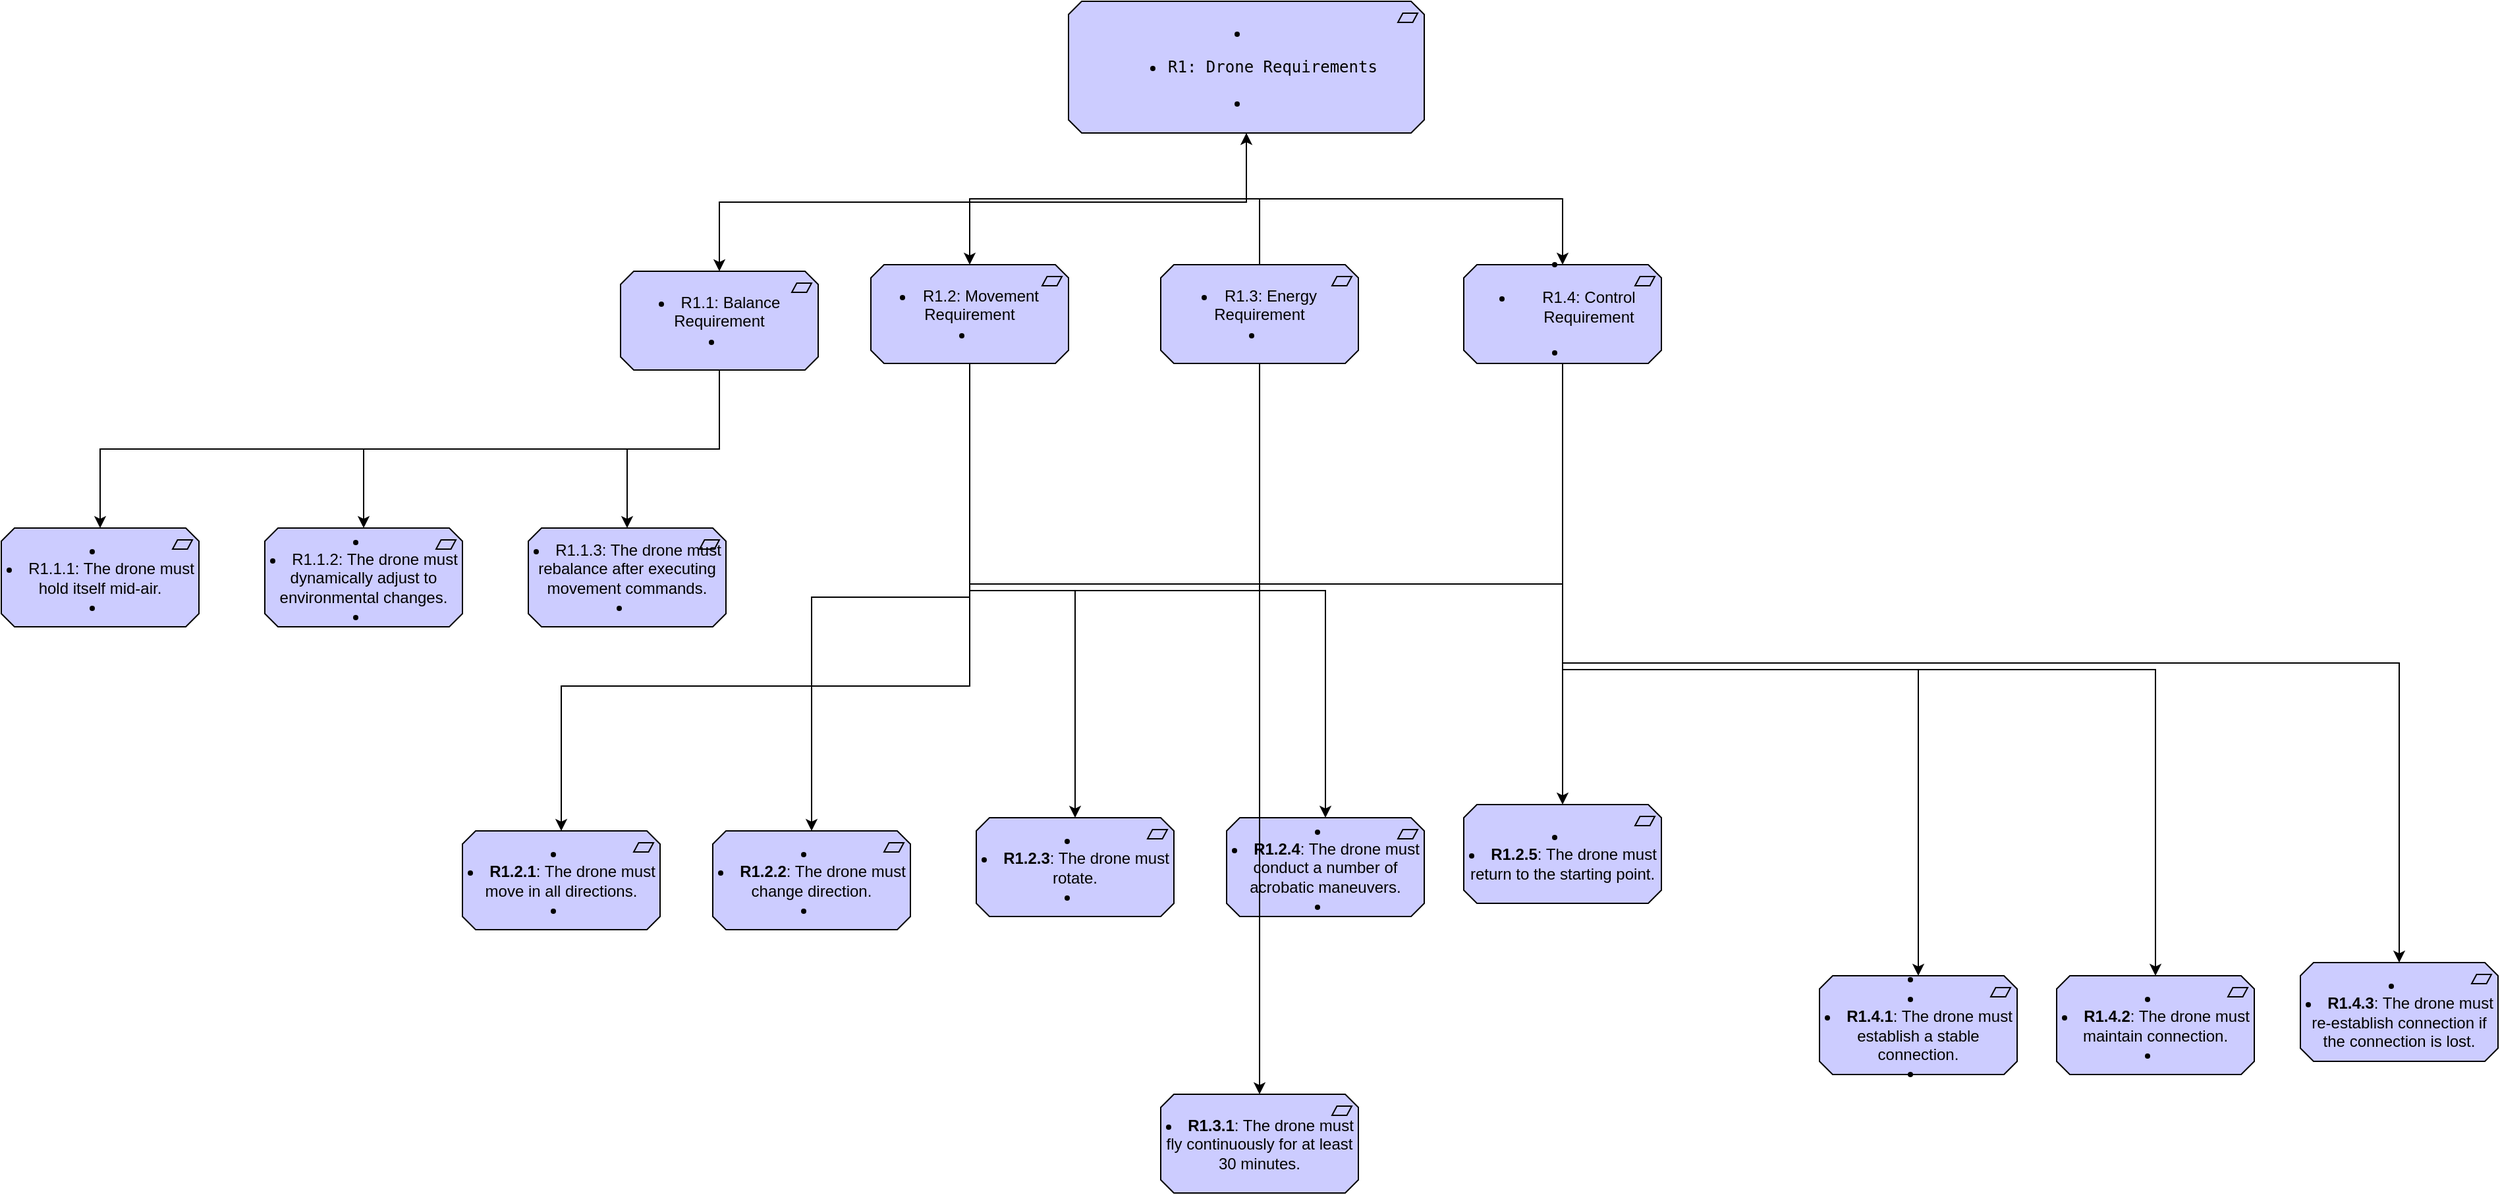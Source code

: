 <mxfile version="24.7.17">
  <diagram name="Page-1" id="GrOarH6B7msQWxPXAfKk">
    <mxGraphModel dx="2792" dy="1440" grid="1" gridSize="10" guides="1" tooltips="1" connect="1" arrows="1" fold="1" page="1" pageScale="1" pageWidth="850" pageHeight="1100" math="0" shadow="0">
      <root>
        <mxCell id="0" />
        <mxCell id="1" parent="0" />
        <mxCell id="112QbEC6jin--sL2lUC7-8" style="edgeStyle=orthogonalEdgeStyle;rounded=0;orthogonalLoop=1;jettySize=auto;html=1;exitX=0.5;exitY=1;exitDx=0;exitDy=0;exitPerimeter=0;" edge="1" parent="1" source="112QbEC6jin--sL2lUC7-2" target="112QbEC6jin--sL2lUC7-3">
          <mxGeometry relative="1" as="geometry" />
        </mxCell>
        <mxCell id="112QbEC6jin--sL2lUC7-18" style="edgeStyle=orthogonalEdgeStyle;rounded=0;orthogonalLoop=1;jettySize=auto;html=1;exitX=0.5;exitY=1;exitDx=0;exitDy=0;exitPerimeter=0;" edge="1" parent="1" source="112QbEC6jin--sL2lUC7-2" target="112QbEC6jin--sL2lUC7-5">
          <mxGeometry relative="1" as="geometry" />
        </mxCell>
        <mxCell id="112QbEC6jin--sL2lUC7-2" value="&lt;li&gt;&lt;ul&gt;&lt;li&gt;&lt;pre class=&quot;!overflow-visible&quot;&gt;&lt;div class=&quot;dark bg-gray-950 contain-inline-size rounded-md border-[0.5px] border-token-border-medium relative&quot;&gt;&lt;div dir=&quot;ltr&quot; class=&quot;overflow-y-auto p-4&quot;&gt;&lt;code class=&quot;!whitespace-pre hljs language-makefile&quot;&gt;&lt;span class=&quot;hljs-section&quot;&gt;R1: Drone Requirements&lt;/span&gt;&lt;br/&gt;&lt;/code&gt;&lt;/div&gt;&lt;/div&gt;&lt;/pre&gt;&lt;/li&gt;&lt;/ul&gt;&lt;/li&gt;&lt;li&gt;&lt;/li&gt;" style="html=1;outlineConnect=0;whiteSpace=wrap;fillColor=#CCCCFF;shape=mxgraph.archimate3.application;appType=requirement;archiType=oct;" vertex="1" parent="1">
          <mxGeometry x="340" y="270" width="270" height="100" as="geometry" />
        </mxCell>
        <mxCell id="112QbEC6jin--sL2lUC7-24" style="edgeStyle=orthogonalEdgeStyle;rounded=0;orthogonalLoop=1;jettySize=auto;html=1;exitX=0.5;exitY=1;exitDx=0;exitDy=0;exitPerimeter=0;" edge="1" parent="1" source="112QbEC6jin--sL2lUC7-3" target="112QbEC6jin--sL2lUC7-22">
          <mxGeometry relative="1" as="geometry">
            <Array as="points">
              <mxPoint x="265" y="790" />
              <mxPoint x="-45" y="790" />
            </Array>
          </mxGeometry>
        </mxCell>
        <mxCell id="112QbEC6jin--sL2lUC7-25" style="edgeStyle=orthogonalEdgeStyle;rounded=0;orthogonalLoop=1;jettySize=auto;html=1;exitX=0.5;exitY=1;exitDx=0;exitDy=0;exitPerimeter=0;" edge="1" parent="1" source="112QbEC6jin--sL2lUC7-3" target="112QbEC6jin--sL2lUC7-21">
          <mxGeometry relative="1" as="geometry" />
        </mxCell>
        <mxCell id="112QbEC6jin--sL2lUC7-3" value="&lt;li&gt;R1.2: Movement Requirement&lt;/li&gt;&lt;li&gt;&lt;/li&gt;" style="html=1;outlineConnect=0;whiteSpace=wrap;fillColor=#CCCCFF;shape=mxgraph.archimate3.application;appType=requirement;archiType=oct;" vertex="1" parent="1">
          <mxGeometry x="190" y="470" width="150" height="75" as="geometry" />
        </mxCell>
        <mxCell id="112QbEC6jin--sL2lUC7-4" value="&lt;li&gt;R1.3: Energy Requirement&lt;/li&gt;&lt;li&gt;&lt;/li&gt;" style="html=1;outlineConnect=0;whiteSpace=wrap;fillColor=#CCCCFF;shape=mxgraph.archimate3.application;appType=requirement;archiType=oct;" vertex="1" parent="1">
          <mxGeometry x="410" y="470" width="150" height="75" as="geometry" />
        </mxCell>
        <mxCell id="112QbEC6jin--sL2lUC7-35" style="edgeStyle=orthogonalEdgeStyle;rounded=0;orthogonalLoop=1;jettySize=auto;html=1;exitX=0.5;exitY=1;exitDx=0;exitDy=0;exitPerimeter=0;" edge="1" parent="1" source="112QbEC6jin--sL2lUC7-5" target="112QbEC6jin--sL2lUC7-32">
          <mxGeometry relative="1" as="geometry" />
        </mxCell>
        <mxCell id="112QbEC6jin--sL2lUC7-36" style="edgeStyle=orthogonalEdgeStyle;rounded=0;orthogonalLoop=1;jettySize=auto;html=1;exitX=0.5;exitY=1;exitDx=0;exitDy=0;exitPerimeter=0;" edge="1" parent="1" source="112QbEC6jin--sL2lUC7-5" target="112QbEC6jin--sL2lUC7-34">
          <mxGeometry relative="1" as="geometry" />
        </mxCell>
        <mxCell id="112QbEC6jin--sL2lUC7-37" style="edgeStyle=orthogonalEdgeStyle;rounded=0;orthogonalLoop=1;jettySize=auto;html=1;exitX=0.5;exitY=1;exitDx=0;exitDy=0;exitPerimeter=0;" edge="1" parent="1" source="112QbEC6jin--sL2lUC7-5" target="112QbEC6jin--sL2lUC7-33">
          <mxGeometry relative="1" as="geometry" />
        </mxCell>
        <mxCell id="112QbEC6jin--sL2lUC7-5" value="&lt;li&gt;&lt;ul&gt;&lt;li&gt;R1.4: Control Requirement&lt;/li&gt;&lt;/ul&gt;&lt;/li&gt;&lt;li&gt;&lt;p&gt;&lt;/p&gt;&lt;/li&gt;" style="html=1;outlineConnect=0;whiteSpace=wrap;fillColor=#CCCCFF;shape=mxgraph.archimate3.application;appType=requirement;archiType=oct;" vertex="1" parent="1">
          <mxGeometry x="640" y="470" width="150" height="75" as="geometry" />
        </mxCell>
        <mxCell id="112QbEC6jin--sL2lUC7-15" style="edgeStyle=orthogonalEdgeStyle;rounded=0;orthogonalLoop=1;jettySize=auto;html=1;exitX=0.5;exitY=1;exitDx=0;exitDy=0;exitPerimeter=0;" edge="1" parent="1" source="112QbEC6jin--sL2lUC7-6" target="112QbEC6jin--sL2lUC7-14">
          <mxGeometry relative="1" as="geometry" />
        </mxCell>
        <mxCell id="112QbEC6jin--sL2lUC7-6" value="&lt;li&gt;R1.1: Balance Requirement&lt;/li&gt;&lt;li&gt;&lt;/li&gt;" style="html=1;outlineConnect=0;whiteSpace=wrap;fillColor=#CCCCFF;shape=mxgraph.archimate3.application;appType=requirement;archiType=oct;" vertex="1" parent="1">
          <mxGeometry y="475" width="150" height="75" as="geometry" />
        </mxCell>
        <mxCell id="112QbEC6jin--sL2lUC7-7" style="edgeStyle=orthogonalEdgeStyle;rounded=0;orthogonalLoop=1;jettySize=auto;html=1;exitX=0.5;exitY=1;exitDx=0;exitDy=0;exitPerimeter=0;entryX=0.5;entryY=0;entryDx=0;entryDy=0;entryPerimeter=0;" edge="1" parent="1" source="112QbEC6jin--sL2lUC7-2" target="112QbEC6jin--sL2lUC7-6">
          <mxGeometry relative="1" as="geometry" />
        </mxCell>
        <mxCell id="112QbEC6jin--sL2lUC7-9" style="edgeStyle=orthogonalEdgeStyle;rounded=0;orthogonalLoop=1;jettySize=auto;html=1;entryX=0.5;entryY=1;entryDx=0;entryDy=0;entryPerimeter=0;" edge="1" parent="1" source="112QbEC6jin--sL2lUC7-4" target="112QbEC6jin--sL2lUC7-2">
          <mxGeometry relative="1" as="geometry" />
        </mxCell>
        <mxCell id="112QbEC6jin--sL2lUC7-12" value="&lt;li&gt;R1.1.3: The drone must rebalance after executing movement commands.&lt;/li&gt;&lt;li&gt;&lt;/li&gt;" style="html=1;outlineConnect=0;whiteSpace=wrap;fillColor=#CCCCFF;shape=mxgraph.archimate3.application;appType=requirement;archiType=oct;" vertex="1" parent="1">
          <mxGeometry x="-70" y="670" width="150" height="75" as="geometry" />
        </mxCell>
        <mxCell id="112QbEC6jin--sL2lUC7-13" value="&lt;li&gt;&lt;/li&gt;&lt;li&gt;R1.1.2: The drone must dynamically adjust to environmental changes.&lt;/li&gt;&lt;li&gt;&lt;/li&gt;" style="html=1;outlineConnect=0;whiteSpace=wrap;fillColor=#CCCCFF;shape=mxgraph.archimate3.application;appType=requirement;archiType=oct;" vertex="1" parent="1">
          <mxGeometry x="-270" y="670" width="150" height="75" as="geometry" />
        </mxCell>
        <mxCell id="112QbEC6jin--sL2lUC7-14" value="&lt;li&gt;&lt;/li&gt;&lt;li&gt;R1.1.1: The drone must hold itself mid-air.&lt;/li&gt;&lt;li&gt;&lt;/li&gt;" style="html=1;outlineConnect=0;whiteSpace=wrap;fillColor=#CCCCFF;shape=mxgraph.archimate3.application;appType=requirement;archiType=oct;" vertex="1" parent="1">
          <mxGeometry x="-470" y="670" width="150" height="75" as="geometry" />
        </mxCell>
        <mxCell id="112QbEC6jin--sL2lUC7-16" style="edgeStyle=orthogonalEdgeStyle;rounded=0;orthogonalLoop=1;jettySize=auto;html=1;exitX=0.5;exitY=1;exitDx=0;exitDy=0;exitPerimeter=0;entryX=0.5;entryY=0;entryDx=0;entryDy=0;entryPerimeter=0;" edge="1" parent="1" source="112QbEC6jin--sL2lUC7-6" target="112QbEC6jin--sL2lUC7-13">
          <mxGeometry relative="1" as="geometry" />
        </mxCell>
        <mxCell id="112QbEC6jin--sL2lUC7-17" style="edgeStyle=orthogonalEdgeStyle;rounded=0;orthogonalLoop=1;jettySize=auto;html=1;exitX=0.5;exitY=1;exitDx=0;exitDy=0;exitPerimeter=0;entryX=0.5;entryY=0;entryDx=0;entryDy=0;entryPerimeter=0;" edge="1" parent="1" source="112QbEC6jin--sL2lUC7-6" target="112QbEC6jin--sL2lUC7-12">
          <mxGeometry relative="1" as="geometry" />
        </mxCell>
        <mxCell id="112QbEC6jin--sL2lUC7-19" value="&lt;li&gt;&lt;/li&gt;&lt;li&gt;&lt;strong&gt;R1.2.4&lt;/strong&gt;: The drone must conduct a number of acrobatic maneuvers.&lt;/li&gt;&lt;li&gt;&lt;/li&gt;" style="html=1;outlineConnect=0;whiteSpace=wrap;fillColor=#CCCCFF;shape=mxgraph.archimate3.application;appType=requirement;archiType=oct;" vertex="1" parent="1">
          <mxGeometry x="460" y="890" width="150" height="75" as="geometry" />
        </mxCell>
        <mxCell id="112QbEC6jin--sL2lUC7-20" value="&lt;li&gt;&lt;/li&gt;&lt;li&gt;&lt;strong&gt;R1.2.3&lt;/strong&gt;: The drone must rotate.&lt;/li&gt;&lt;li&gt;&lt;/li&gt;" style="html=1;outlineConnect=0;whiteSpace=wrap;fillColor=#CCCCFF;shape=mxgraph.archimate3.application;appType=requirement;archiType=oct;" vertex="1" parent="1">
          <mxGeometry x="270" y="890" width="150" height="75" as="geometry" />
        </mxCell>
        <mxCell id="112QbEC6jin--sL2lUC7-21" value="&lt;li&gt;&lt;/li&gt;&lt;li&gt;&lt;strong&gt;R1.2.2&lt;/strong&gt;: The drone must change direction.&lt;/li&gt;&lt;li&gt;&lt;/li&gt;" style="html=1;outlineConnect=0;whiteSpace=wrap;fillColor=#CCCCFF;shape=mxgraph.archimate3.application;appType=requirement;archiType=oct;" vertex="1" parent="1">
          <mxGeometry x="70" y="900" width="150" height="75" as="geometry" />
        </mxCell>
        <mxCell id="112QbEC6jin--sL2lUC7-22" value="&lt;li&gt;&lt;/li&gt;&lt;li&gt;&lt;strong&gt;R1.2.1&lt;/strong&gt;: The drone must move in all directions.&lt;/li&gt;&lt;li&gt;&lt;/li&gt;" style="html=1;outlineConnect=0;whiteSpace=wrap;fillColor=#CCCCFF;shape=mxgraph.archimate3.application;appType=requirement;archiType=oct;" vertex="1" parent="1">
          <mxGeometry x="-120" y="900" width="150" height="75" as="geometry" />
        </mxCell>
        <mxCell id="112QbEC6jin--sL2lUC7-23" value="&lt;li&gt;&lt;/li&gt;&lt;li&gt;&lt;strong&gt;R1.2.5&lt;/strong&gt;: The drone must return to the starting point.&lt;/li&gt;" style="html=1;outlineConnect=0;whiteSpace=wrap;fillColor=#CCCCFF;shape=mxgraph.archimate3.application;appType=requirement;archiType=oct;" vertex="1" parent="1">
          <mxGeometry x="640" y="880" width="150" height="75" as="geometry" />
        </mxCell>
        <mxCell id="112QbEC6jin--sL2lUC7-27" style="edgeStyle=orthogonalEdgeStyle;rounded=0;orthogonalLoop=1;jettySize=auto;html=1;exitX=0.5;exitY=1;exitDx=0;exitDy=0;exitPerimeter=0;entryX=0.5;entryY=0;entryDx=0;entryDy=0;entryPerimeter=0;" edge="1" parent="1" source="112QbEC6jin--sL2lUC7-3" target="112QbEC6jin--sL2lUC7-20">
          <mxGeometry relative="1" as="geometry" />
        </mxCell>
        <mxCell id="112QbEC6jin--sL2lUC7-28" style="edgeStyle=orthogonalEdgeStyle;rounded=0;orthogonalLoop=1;jettySize=auto;html=1;exitX=0.5;exitY=1;exitDx=0;exitDy=0;exitPerimeter=0;entryX=0.5;entryY=0;entryDx=0;entryDy=0;entryPerimeter=0;" edge="1" parent="1" source="112QbEC6jin--sL2lUC7-3" target="112QbEC6jin--sL2lUC7-19">
          <mxGeometry relative="1" as="geometry" />
        </mxCell>
        <mxCell id="112QbEC6jin--sL2lUC7-29" style="edgeStyle=orthogonalEdgeStyle;rounded=0;orthogonalLoop=1;jettySize=auto;html=1;exitX=0.5;exitY=1;exitDx=0;exitDy=0;exitPerimeter=0;entryX=0.5;entryY=0;entryDx=0;entryDy=0;entryPerimeter=0;" edge="1" parent="1" source="112QbEC6jin--sL2lUC7-3" target="112QbEC6jin--sL2lUC7-23">
          <mxGeometry relative="1" as="geometry" />
        </mxCell>
        <mxCell id="112QbEC6jin--sL2lUC7-30" value="&lt;li&gt;&lt;strong&gt;R1.3.1&lt;/strong&gt;: The drone must fly continuously for at least 30 minutes.&lt;/li&gt;" style="html=1;outlineConnect=0;whiteSpace=wrap;fillColor=#CCCCFF;shape=mxgraph.archimate3.application;appType=requirement;archiType=oct;" vertex="1" parent="1">
          <mxGeometry x="410" y="1100" width="150" height="75" as="geometry" />
        </mxCell>
        <mxCell id="112QbEC6jin--sL2lUC7-31" style="edgeStyle=orthogonalEdgeStyle;rounded=0;orthogonalLoop=1;jettySize=auto;html=1;exitX=0.5;exitY=1;exitDx=0;exitDy=0;exitPerimeter=0;entryX=0.5;entryY=0;entryDx=0;entryDy=0;entryPerimeter=0;" edge="1" parent="1" source="112QbEC6jin--sL2lUC7-4" target="112QbEC6jin--sL2lUC7-30">
          <mxGeometry relative="1" as="geometry" />
        </mxCell>
        <mxCell id="112QbEC6jin--sL2lUC7-32" value="&lt;li&gt;&lt;/li&gt;&lt;li&gt;&lt;/li&gt;&lt;li&gt;&lt;strong&gt;R1.4.1&lt;/strong&gt;: The drone must establish a stable connection.&lt;/li&gt;&lt;li&gt;&lt;/li&gt;" style="html=1;outlineConnect=0;whiteSpace=wrap;fillColor=#CCCCFF;shape=mxgraph.archimate3.application;appType=requirement;archiType=oct;" vertex="1" parent="1">
          <mxGeometry x="910" y="1010" width="150" height="75" as="geometry" />
        </mxCell>
        <mxCell id="112QbEC6jin--sL2lUC7-33" value="&lt;li&gt;&lt;/li&gt;&lt;li&gt;&lt;strong&gt;R1.4.3&lt;/strong&gt;: The drone must re-establish connection if the connection is lost.&lt;/li&gt;" style="html=1;outlineConnect=0;whiteSpace=wrap;fillColor=#CCCCFF;shape=mxgraph.archimate3.application;appType=requirement;archiType=oct;" vertex="1" parent="1">
          <mxGeometry x="1275" y="1000" width="150" height="75" as="geometry" />
        </mxCell>
        <mxCell id="112QbEC6jin--sL2lUC7-34" value="&lt;li&gt;&lt;/li&gt;&lt;li&gt;&lt;strong&gt;R1.4.2&lt;/strong&gt;: The drone must maintain connection.&lt;/li&gt;&lt;li&gt;&lt;/li&gt;" style="html=1;outlineConnect=0;whiteSpace=wrap;fillColor=#CCCCFF;shape=mxgraph.archimate3.application;appType=requirement;archiType=oct;" vertex="1" parent="1">
          <mxGeometry x="1090" y="1010" width="150" height="75" as="geometry" />
        </mxCell>
        <mxCell id="112QbEC6jin--sL2lUC7-38" style="edgeStyle=orthogonalEdgeStyle;rounded=0;orthogonalLoop=1;jettySize=auto;html=1;exitX=0.5;exitY=1;exitDx=0;exitDy=0;exitPerimeter=0;" edge="1" parent="1" source="112QbEC6jin--sL2lUC7-5" target="112QbEC6jin--sL2lUC7-5">
          <mxGeometry relative="1" as="geometry" />
        </mxCell>
      </root>
    </mxGraphModel>
  </diagram>
</mxfile>
